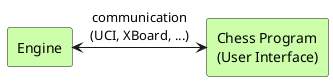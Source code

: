 @startuml concept
skinparam shadowing false
skinparam componentStyle rectangle
hide empty methods
hide empty members

component "Engine" as Engine #cdffab
component "Chess Program\n(User Interface)" as Gui #cdffab

Engine <-right-> Gui : "communication\n(UCI, XBoard, ...)"
@enduml
